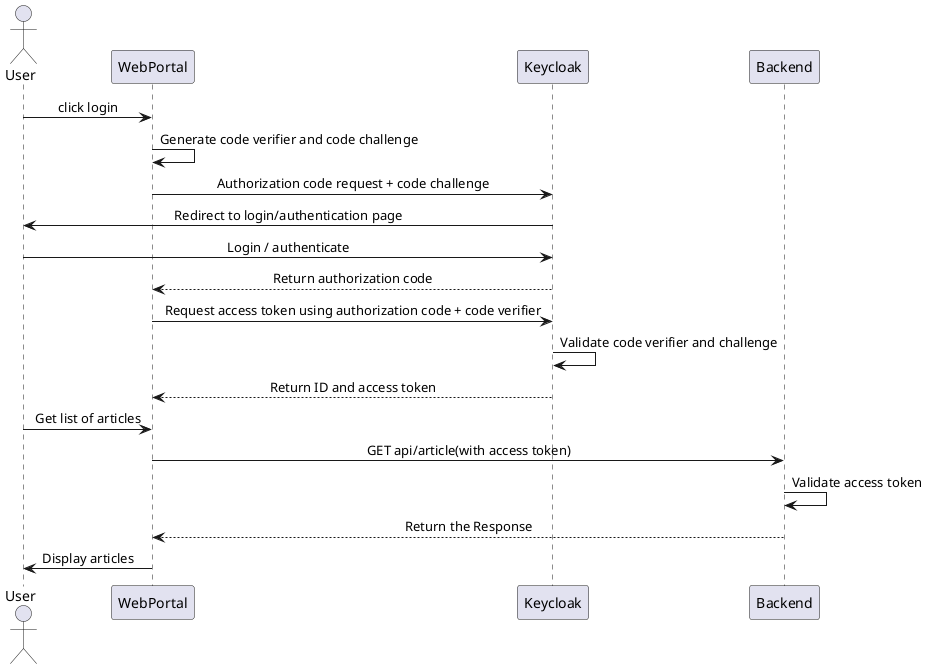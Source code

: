  @startuml
skinparam SequenceMessageAlignment center
actor User
User -> WebPortal: click login
WebPortal -> WebPortal: Generate code verifier and code challenge
WebPortal -> Keycloak: Authorization code request + code challenge
Keycloak -> User: Redirect to login/authentication page
User -> Keycloak: Login / authenticate
Keycloak --> WebPortal: Return authorization code
WebPortal -> Keycloak: Request access token using authorization code + code verifier
Keycloak -> Keycloak: Validate code verifier and challenge
Keycloak --> WebPortal: Return ID and access token
User -> WebPortal: Get list of articles
WebPortal ->Backend: GET api/article(with access token)
Backend ->Backend:Validate access token
Backend-->WebPortal:Return the Response
WebPortal -> User: Display articles
@enduml
